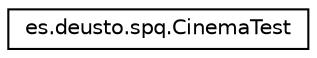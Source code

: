digraph "Representación gráfica de la clase"
{
 // LATEX_PDF_SIZE
  edge [fontname="Helvetica",fontsize="10",labelfontname="Helvetica",labelfontsize="10"];
  node [fontname="Helvetica",fontsize="10",shape=record];
  rankdir="LR";
  Node0 [label="es.deusto.spq.CinemaTest",height=0.2,width=0.4,color="black", fillcolor="white", style="filled",URL="$classes_1_1deusto_1_1spq_1_1_cinema_test.html",tooltip=" "];
}
